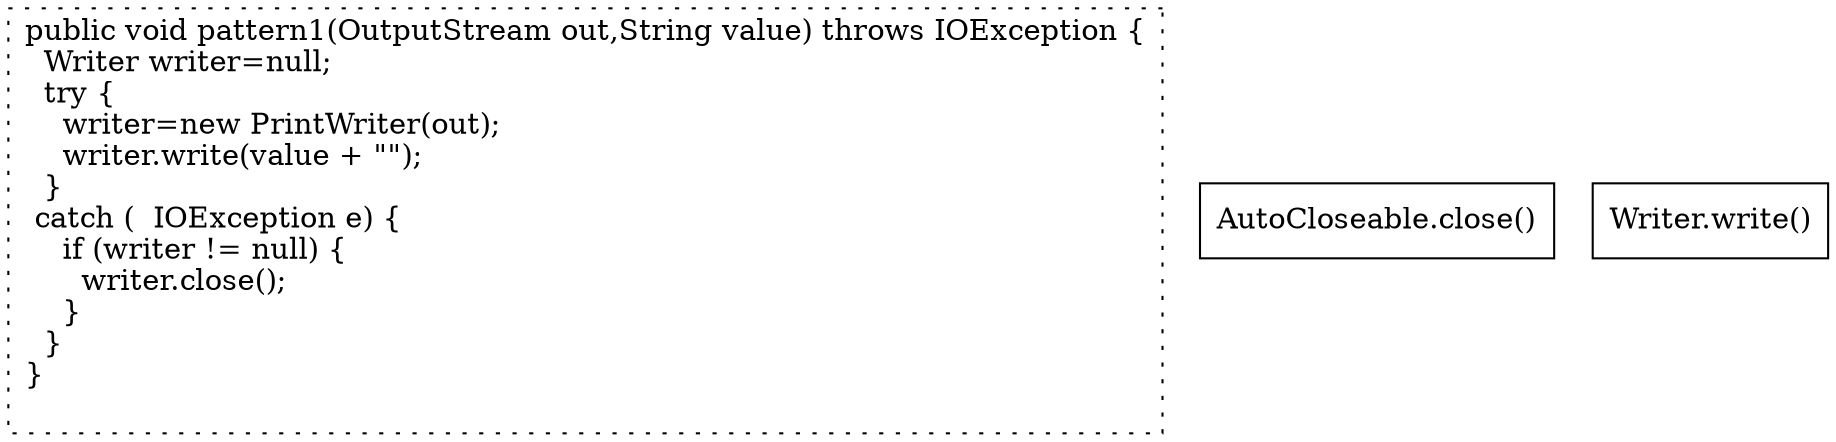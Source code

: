 digraph "Test_try.pattern1#OutputStream#String#" {
0 [label="public void pattern1(OutputStream out,String value) throws IOException {\l  Writer writer=null;\l  try {\l    writer=new PrintWriter(out);\l    writer.write(value + \"\");\l  }\l catch (  IOException e) {\l    if (writer != null) {\l      writer.close();\l    }\l  }\l}\l\l" shape=box style=dotted]
1 [label="AutoCloseable.close()" shape=box]
2 [label="Writer.write()" shape=box]
}